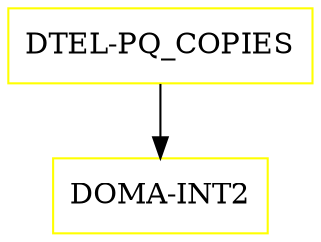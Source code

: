 digraph G {
  "DTEL-PQ_COPIES" [shape=box,color=yellow];
  "DOMA-INT2" [shape=box,color=yellow,URL="./DOMA_INT2.html"];
  "DTEL-PQ_COPIES" -> "DOMA-INT2";
}
